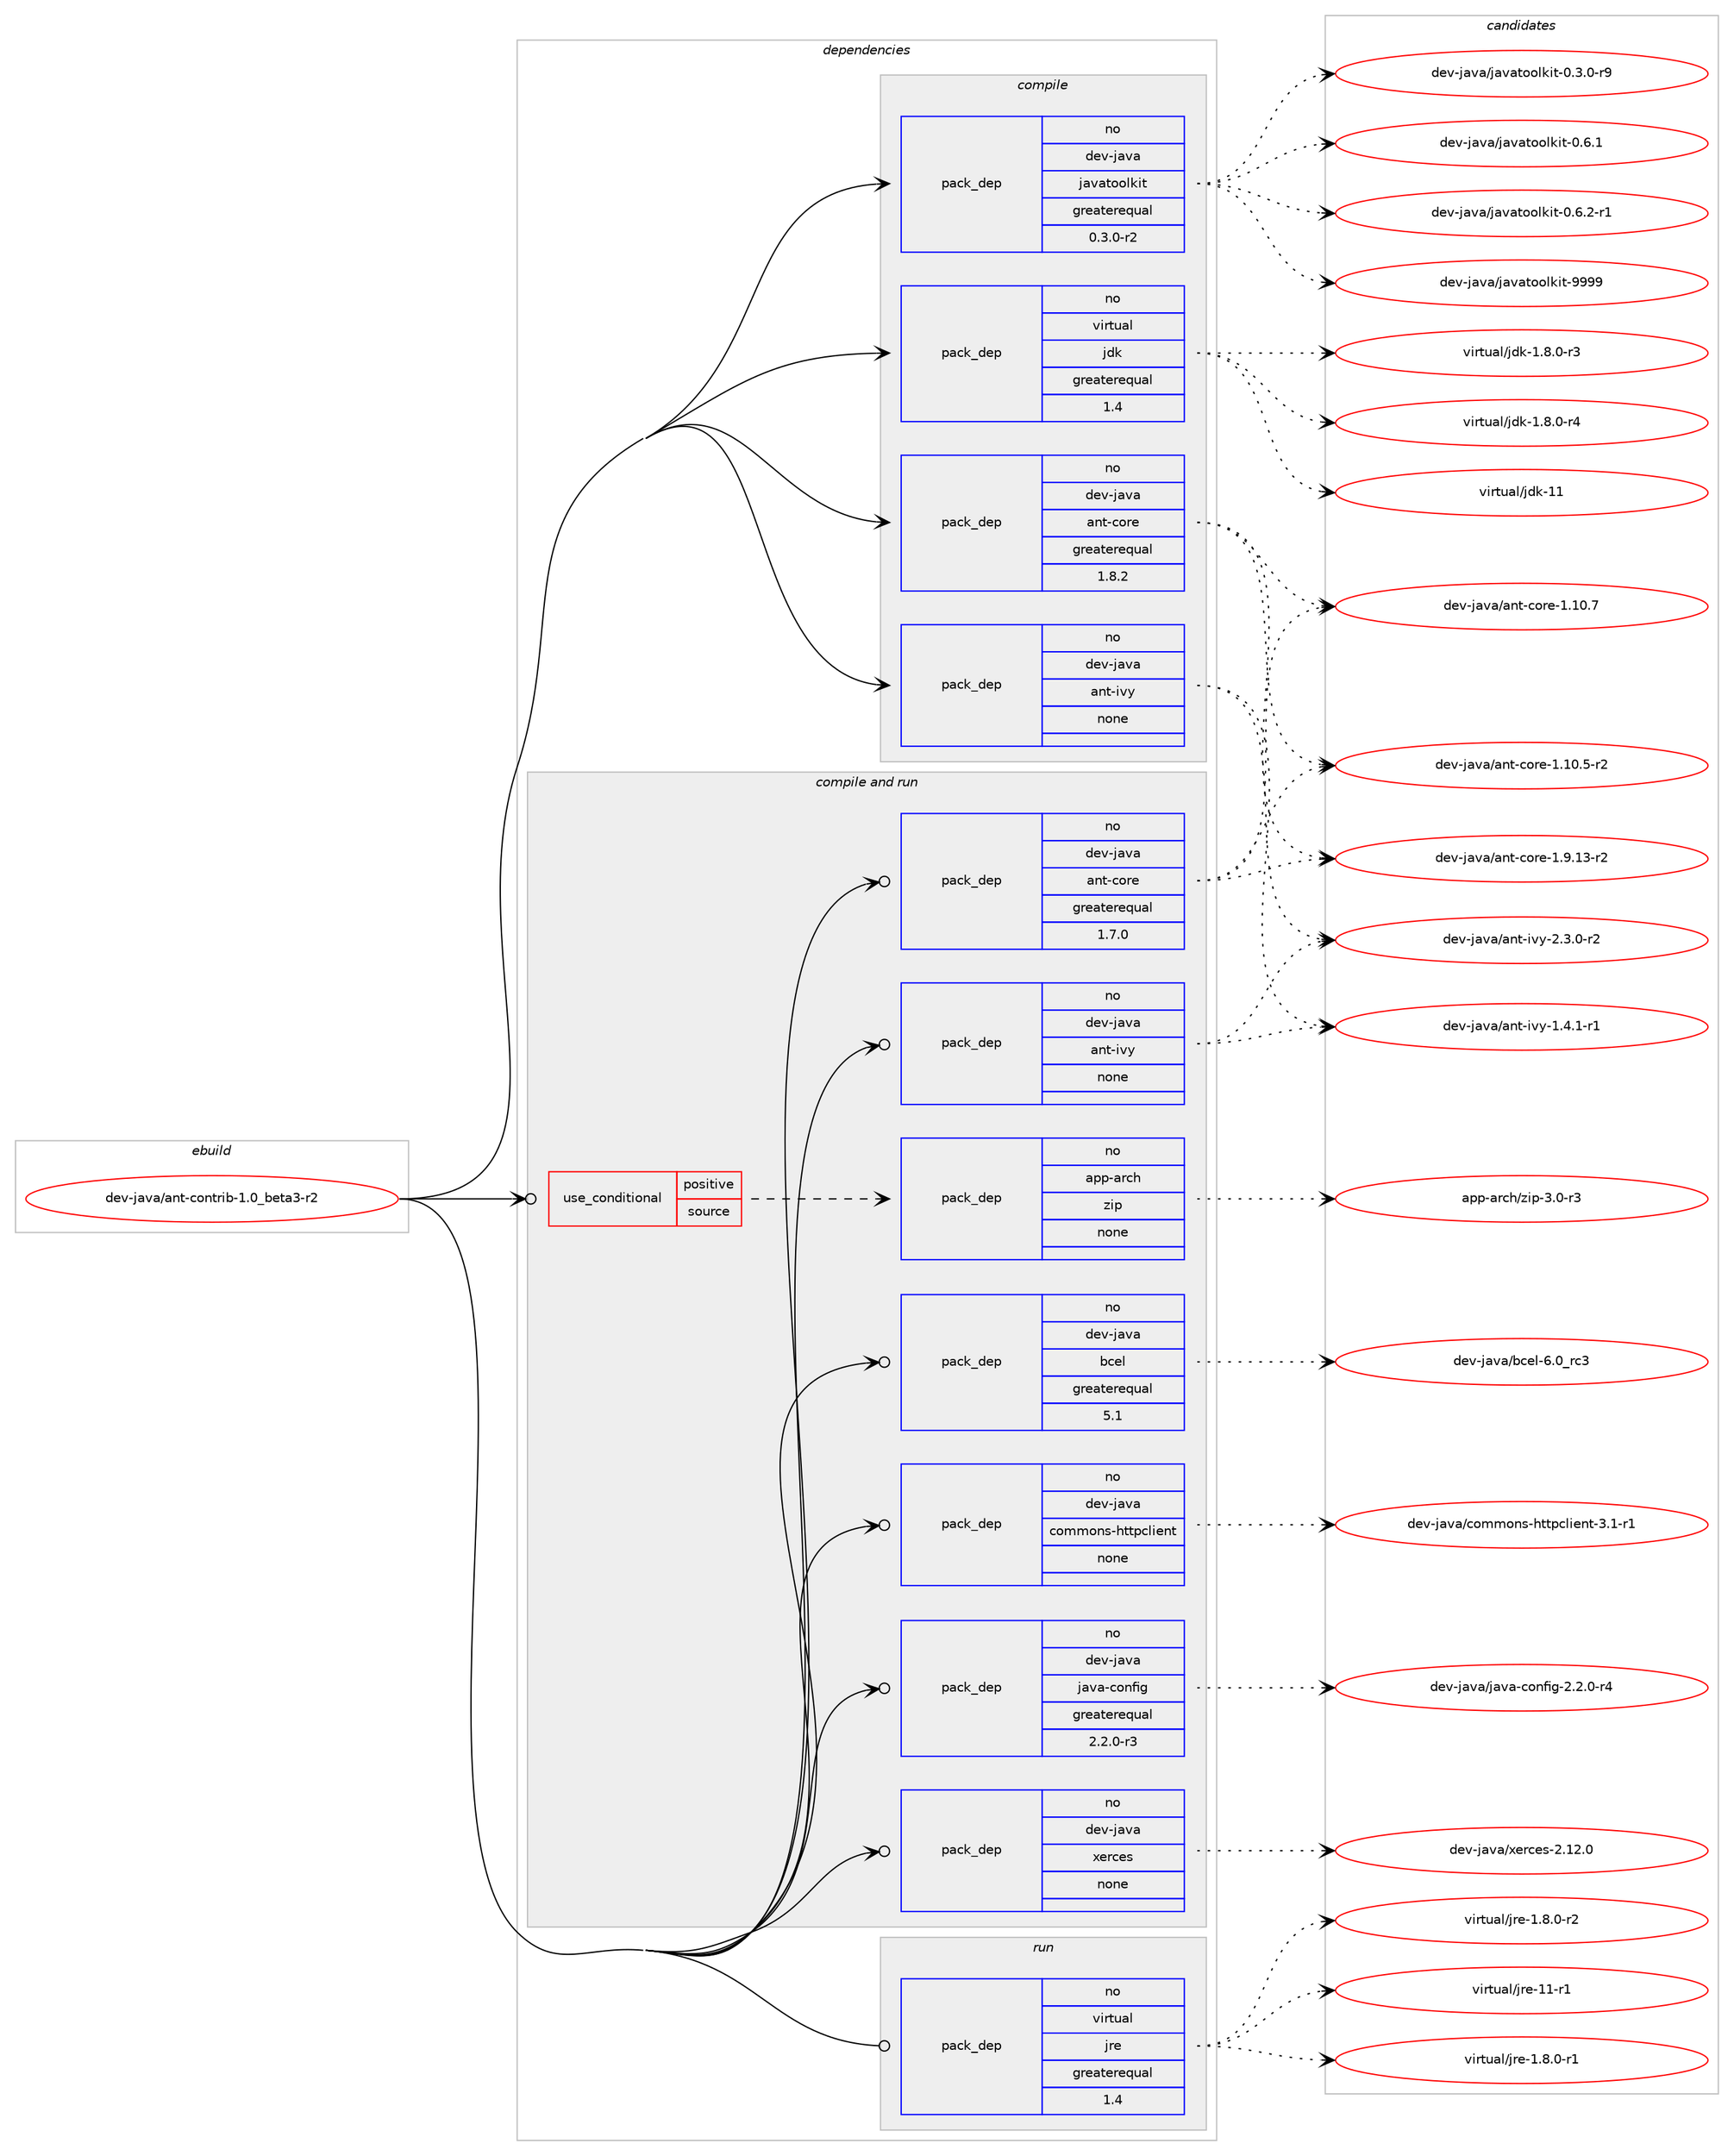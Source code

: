 digraph prolog {

# *************
# Graph options
# *************

newrank=true;
concentrate=true;
compound=true;
graph [rankdir=LR,fontname=Helvetica,fontsize=10,ranksep=1.5];#, ranksep=2.5, nodesep=0.2];
edge  [arrowhead=vee];
node  [fontname=Helvetica,fontsize=10];

# **********
# The ebuild
# **********

subgraph cluster_leftcol {
color=gray;
rank=same;
label=<<i>ebuild</i>>;
id [label="dev-java/ant-contrib-1.0_beta3-r2", color=red, width=4, href="../dev-java/ant-contrib-1.0_beta3-r2.svg"];
}

# ****************
# The dependencies
# ****************

subgraph cluster_midcol {
color=gray;
label=<<i>dependencies</i>>;
subgraph cluster_compile {
fillcolor="#eeeeee";
style=filled;
label=<<i>compile</i>>;
subgraph pack411029 {
dependency550747 [label=<<TABLE BORDER="0" CELLBORDER="1" CELLSPACING="0" CELLPADDING="4" WIDTH="220"><TR><TD ROWSPAN="6" CELLPADDING="30">pack_dep</TD></TR><TR><TD WIDTH="110">no</TD></TR><TR><TD>dev-java</TD></TR><TR><TD>ant-core</TD></TR><TR><TD>greaterequal</TD></TR><TR><TD>1.8.2</TD></TR></TABLE>>, shape=none, color=blue];
}
id:e -> dependency550747:w [weight=20,style="solid",arrowhead="vee"];
subgraph pack411030 {
dependency550748 [label=<<TABLE BORDER="0" CELLBORDER="1" CELLSPACING="0" CELLPADDING="4" WIDTH="220"><TR><TD ROWSPAN="6" CELLPADDING="30">pack_dep</TD></TR><TR><TD WIDTH="110">no</TD></TR><TR><TD>dev-java</TD></TR><TR><TD>ant-ivy</TD></TR><TR><TD>none</TD></TR><TR><TD></TD></TR></TABLE>>, shape=none, color=blue];
}
id:e -> dependency550748:w [weight=20,style="solid",arrowhead="vee"];
subgraph pack411031 {
dependency550749 [label=<<TABLE BORDER="0" CELLBORDER="1" CELLSPACING="0" CELLPADDING="4" WIDTH="220"><TR><TD ROWSPAN="6" CELLPADDING="30">pack_dep</TD></TR><TR><TD WIDTH="110">no</TD></TR><TR><TD>dev-java</TD></TR><TR><TD>javatoolkit</TD></TR><TR><TD>greaterequal</TD></TR><TR><TD>0.3.0-r2</TD></TR></TABLE>>, shape=none, color=blue];
}
id:e -> dependency550749:w [weight=20,style="solid",arrowhead="vee"];
subgraph pack411032 {
dependency550750 [label=<<TABLE BORDER="0" CELLBORDER="1" CELLSPACING="0" CELLPADDING="4" WIDTH="220"><TR><TD ROWSPAN="6" CELLPADDING="30">pack_dep</TD></TR><TR><TD WIDTH="110">no</TD></TR><TR><TD>virtual</TD></TR><TR><TD>jdk</TD></TR><TR><TD>greaterequal</TD></TR><TR><TD>1.4</TD></TR></TABLE>>, shape=none, color=blue];
}
id:e -> dependency550750:w [weight=20,style="solid",arrowhead="vee"];
}
subgraph cluster_compileandrun {
fillcolor="#eeeeee";
style=filled;
label=<<i>compile and run</i>>;
subgraph cond128548 {
dependency550751 [label=<<TABLE BORDER="0" CELLBORDER="1" CELLSPACING="0" CELLPADDING="4"><TR><TD ROWSPAN="3" CELLPADDING="10">use_conditional</TD></TR><TR><TD>positive</TD></TR><TR><TD>source</TD></TR></TABLE>>, shape=none, color=red];
subgraph pack411033 {
dependency550752 [label=<<TABLE BORDER="0" CELLBORDER="1" CELLSPACING="0" CELLPADDING="4" WIDTH="220"><TR><TD ROWSPAN="6" CELLPADDING="30">pack_dep</TD></TR><TR><TD WIDTH="110">no</TD></TR><TR><TD>app-arch</TD></TR><TR><TD>zip</TD></TR><TR><TD>none</TD></TR><TR><TD></TD></TR></TABLE>>, shape=none, color=blue];
}
dependency550751:e -> dependency550752:w [weight=20,style="dashed",arrowhead="vee"];
}
id:e -> dependency550751:w [weight=20,style="solid",arrowhead="odotvee"];
subgraph pack411034 {
dependency550753 [label=<<TABLE BORDER="0" CELLBORDER="1" CELLSPACING="0" CELLPADDING="4" WIDTH="220"><TR><TD ROWSPAN="6" CELLPADDING="30">pack_dep</TD></TR><TR><TD WIDTH="110">no</TD></TR><TR><TD>dev-java</TD></TR><TR><TD>ant-core</TD></TR><TR><TD>greaterequal</TD></TR><TR><TD>1.7.0</TD></TR></TABLE>>, shape=none, color=blue];
}
id:e -> dependency550753:w [weight=20,style="solid",arrowhead="odotvee"];
subgraph pack411035 {
dependency550754 [label=<<TABLE BORDER="0" CELLBORDER="1" CELLSPACING="0" CELLPADDING="4" WIDTH="220"><TR><TD ROWSPAN="6" CELLPADDING="30">pack_dep</TD></TR><TR><TD WIDTH="110">no</TD></TR><TR><TD>dev-java</TD></TR><TR><TD>ant-ivy</TD></TR><TR><TD>none</TD></TR><TR><TD></TD></TR></TABLE>>, shape=none, color=blue];
}
id:e -> dependency550754:w [weight=20,style="solid",arrowhead="odotvee"];
subgraph pack411036 {
dependency550755 [label=<<TABLE BORDER="0" CELLBORDER="1" CELLSPACING="0" CELLPADDING="4" WIDTH="220"><TR><TD ROWSPAN="6" CELLPADDING="30">pack_dep</TD></TR><TR><TD WIDTH="110">no</TD></TR><TR><TD>dev-java</TD></TR><TR><TD>bcel</TD></TR><TR><TD>greaterequal</TD></TR><TR><TD>5.1</TD></TR></TABLE>>, shape=none, color=blue];
}
id:e -> dependency550755:w [weight=20,style="solid",arrowhead="odotvee"];
subgraph pack411037 {
dependency550756 [label=<<TABLE BORDER="0" CELLBORDER="1" CELLSPACING="0" CELLPADDING="4" WIDTH="220"><TR><TD ROWSPAN="6" CELLPADDING="30">pack_dep</TD></TR><TR><TD WIDTH="110">no</TD></TR><TR><TD>dev-java</TD></TR><TR><TD>commons-httpclient</TD></TR><TR><TD>none</TD></TR><TR><TD></TD></TR></TABLE>>, shape=none, color=blue];
}
id:e -> dependency550756:w [weight=20,style="solid",arrowhead="odotvee"];
subgraph pack411038 {
dependency550757 [label=<<TABLE BORDER="0" CELLBORDER="1" CELLSPACING="0" CELLPADDING="4" WIDTH="220"><TR><TD ROWSPAN="6" CELLPADDING="30">pack_dep</TD></TR><TR><TD WIDTH="110">no</TD></TR><TR><TD>dev-java</TD></TR><TR><TD>java-config</TD></TR><TR><TD>greaterequal</TD></TR><TR><TD>2.2.0-r3</TD></TR></TABLE>>, shape=none, color=blue];
}
id:e -> dependency550757:w [weight=20,style="solid",arrowhead="odotvee"];
subgraph pack411039 {
dependency550758 [label=<<TABLE BORDER="0" CELLBORDER="1" CELLSPACING="0" CELLPADDING="4" WIDTH="220"><TR><TD ROWSPAN="6" CELLPADDING="30">pack_dep</TD></TR><TR><TD WIDTH="110">no</TD></TR><TR><TD>dev-java</TD></TR><TR><TD>xerces</TD></TR><TR><TD>none</TD></TR><TR><TD></TD></TR></TABLE>>, shape=none, color=blue];
}
id:e -> dependency550758:w [weight=20,style="solid",arrowhead="odotvee"];
}
subgraph cluster_run {
fillcolor="#eeeeee";
style=filled;
label=<<i>run</i>>;
subgraph pack411040 {
dependency550759 [label=<<TABLE BORDER="0" CELLBORDER="1" CELLSPACING="0" CELLPADDING="4" WIDTH="220"><TR><TD ROWSPAN="6" CELLPADDING="30">pack_dep</TD></TR><TR><TD WIDTH="110">no</TD></TR><TR><TD>virtual</TD></TR><TR><TD>jre</TD></TR><TR><TD>greaterequal</TD></TR><TR><TD>1.4</TD></TR></TABLE>>, shape=none, color=blue];
}
id:e -> dependency550759:w [weight=20,style="solid",arrowhead="odot"];
}
}

# **************
# The candidates
# **************

subgraph cluster_choices {
rank=same;
color=gray;
label=<<i>candidates</i>>;

subgraph choice411029 {
color=black;
nodesep=1;
choice10010111845106971189747971101164599111114101454946494846534511450 [label="dev-java/ant-core-1.10.5-r2", color=red, width=4,href="../dev-java/ant-core-1.10.5-r2.svg"];
choice1001011184510697118974797110116459911111410145494649484655 [label="dev-java/ant-core-1.10.7", color=red, width=4,href="../dev-java/ant-core-1.10.7.svg"];
choice10010111845106971189747971101164599111114101454946574649514511450 [label="dev-java/ant-core-1.9.13-r2", color=red, width=4,href="../dev-java/ant-core-1.9.13-r2.svg"];
dependency550747:e -> choice10010111845106971189747971101164599111114101454946494846534511450:w [style=dotted,weight="100"];
dependency550747:e -> choice1001011184510697118974797110116459911111410145494649484655:w [style=dotted,weight="100"];
dependency550747:e -> choice10010111845106971189747971101164599111114101454946574649514511450:w [style=dotted,weight="100"];
}
subgraph choice411030 {
color=black;
nodesep=1;
choice1001011184510697118974797110116451051181214549465246494511449 [label="dev-java/ant-ivy-1.4.1-r1", color=red, width=4,href="../dev-java/ant-ivy-1.4.1-r1.svg"];
choice1001011184510697118974797110116451051181214550465146484511450 [label="dev-java/ant-ivy-2.3.0-r2", color=red, width=4,href="../dev-java/ant-ivy-2.3.0-r2.svg"];
dependency550748:e -> choice1001011184510697118974797110116451051181214549465246494511449:w [style=dotted,weight="100"];
dependency550748:e -> choice1001011184510697118974797110116451051181214550465146484511450:w [style=dotted,weight="100"];
}
subgraph choice411031 {
color=black;
nodesep=1;
choice1001011184510697118974710697118971161111111081071051164548465146484511457 [label="dev-java/javatoolkit-0.3.0-r9", color=red, width=4,href="../dev-java/javatoolkit-0.3.0-r9.svg"];
choice100101118451069711897471069711897116111111108107105116454846544649 [label="dev-java/javatoolkit-0.6.1", color=red, width=4,href="../dev-java/javatoolkit-0.6.1.svg"];
choice1001011184510697118974710697118971161111111081071051164548465446504511449 [label="dev-java/javatoolkit-0.6.2-r1", color=red, width=4,href="../dev-java/javatoolkit-0.6.2-r1.svg"];
choice1001011184510697118974710697118971161111111081071051164557575757 [label="dev-java/javatoolkit-9999", color=red, width=4,href="../dev-java/javatoolkit-9999.svg"];
dependency550749:e -> choice1001011184510697118974710697118971161111111081071051164548465146484511457:w [style=dotted,weight="100"];
dependency550749:e -> choice100101118451069711897471069711897116111111108107105116454846544649:w [style=dotted,weight="100"];
dependency550749:e -> choice1001011184510697118974710697118971161111111081071051164548465446504511449:w [style=dotted,weight="100"];
dependency550749:e -> choice1001011184510697118974710697118971161111111081071051164557575757:w [style=dotted,weight="100"];
}
subgraph choice411032 {
color=black;
nodesep=1;
choice11810511411611797108471061001074549465646484511451 [label="virtual/jdk-1.8.0-r3", color=red, width=4,href="../virtual/jdk-1.8.0-r3.svg"];
choice11810511411611797108471061001074549465646484511452 [label="virtual/jdk-1.8.0-r4", color=red, width=4,href="../virtual/jdk-1.8.0-r4.svg"];
choice1181051141161179710847106100107454949 [label="virtual/jdk-11", color=red, width=4,href="../virtual/jdk-11.svg"];
dependency550750:e -> choice11810511411611797108471061001074549465646484511451:w [style=dotted,weight="100"];
dependency550750:e -> choice11810511411611797108471061001074549465646484511452:w [style=dotted,weight="100"];
dependency550750:e -> choice1181051141161179710847106100107454949:w [style=dotted,weight="100"];
}
subgraph choice411033 {
color=black;
nodesep=1;
choice9711211245971149910447122105112455146484511451 [label="app-arch/zip-3.0-r3", color=red, width=4,href="../app-arch/zip-3.0-r3.svg"];
dependency550752:e -> choice9711211245971149910447122105112455146484511451:w [style=dotted,weight="100"];
}
subgraph choice411034 {
color=black;
nodesep=1;
choice10010111845106971189747971101164599111114101454946494846534511450 [label="dev-java/ant-core-1.10.5-r2", color=red, width=4,href="../dev-java/ant-core-1.10.5-r2.svg"];
choice1001011184510697118974797110116459911111410145494649484655 [label="dev-java/ant-core-1.10.7", color=red, width=4,href="../dev-java/ant-core-1.10.7.svg"];
choice10010111845106971189747971101164599111114101454946574649514511450 [label="dev-java/ant-core-1.9.13-r2", color=red, width=4,href="../dev-java/ant-core-1.9.13-r2.svg"];
dependency550753:e -> choice10010111845106971189747971101164599111114101454946494846534511450:w [style=dotted,weight="100"];
dependency550753:e -> choice1001011184510697118974797110116459911111410145494649484655:w [style=dotted,weight="100"];
dependency550753:e -> choice10010111845106971189747971101164599111114101454946574649514511450:w [style=dotted,weight="100"];
}
subgraph choice411035 {
color=black;
nodesep=1;
choice1001011184510697118974797110116451051181214549465246494511449 [label="dev-java/ant-ivy-1.4.1-r1", color=red, width=4,href="../dev-java/ant-ivy-1.4.1-r1.svg"];
choice1001011184510697118974797110116451051181214550465146484511450 [label="dev-java/ant-ivy-2.3.0-r2", color=red, width=4,href="../dev-java/ant-ivy-2.3.0-r2.svg"];
dependency550754:e -> choice1001011184510697118974797110116451051181214549465246494511449:w [style=dotted,weight="100"];
dependency550754:e -> choice1001011184510697118974797110116451051181214550465146484511450:w [style=dotted,weight="100"];
}
subgraph choice411036 {
color=black;
nodesep=1;
choice10010111845106971189747989910110845544648951149951 [label="dev-java/bcel-6.0_rc3", color=red, width=4,href="../dev-java/bcel-6.0_rc3.svg"];
dependency550755:e -> choice10010111845106971189747989910110845544648951149951:w [style=dotted,weight="100"];
}
subgraph choice411037 {
color=black;
nodesep=1;
choice10010111845106971189747991111091091111101154510411611611299108105101110116455146494511449 [label="dev-java/commons-httpclient-3.1-r1", color=red, width=4,href="../dev-java/commons-httpclient-3.1-r1.svg"];
dependency550756:e -> choice10010111845106971189747991111091091111101154510411611611299108105101110116455146494511449:w [style=dotted,weight="100"];
}
subgraph choice411038 {
color=black;
nodesep=1;
choice10010111845106971189747106971189745991111101021051034550465046484511452 [label="dev-java/java-config-2.2.0-r4", color=red, width=4,href="../dev-java/java-config-2.2.0-r4.svg"];
dependency550757:e -> choice10010111845106971189747106971189745991111101021051034550465046484511452:w [style=dotted,weight="100"];
}
subgraph choice411039 {
color=black;
nodesep=1;
choice100101118451069711897471201011149910111545504649504648 [label="dev-java/xerces-2.12.0", color=red, width=4,href="../dev-java/xerces-2.12.0.svg"];
dependency550758:e -> choice100101118451069711897471201011149910111545504649504648:w [style=dotted,weight="100"];
}
subgraph choice411040 {
color=black;
nodesep=1;
choice11810511411611797108471061141014549465646484511449 [label="virtual/jre-1.8.0-r1", color=red, width=4,href="../virtual/jre-1.8.0-r1.svg"];
choice11810511411611797108471061141014549465646484511450 [label="virtual/jre-1.8.0-r2", color=red, width=4,href="../virtual/jre-1.8.0-r2.svg"];
choice11810511411611797108471061141014549494511449 [label="virtual/jre-11-r1", color=red, width=4,href="../virtual/jre-11-r1.svg"];
dependency550759:e -> choice11810511411611797108471061141014549465646484511449:w [style=dotted,weight="100"];
dependency550759:e -> choice11810511411611797108471061141014549465646484511450:w [style=dotted,weight="100"];
dependency550759:e -> choice11810511411611797108471061141014549494511449:w [style=dotted,weight="100"];
}
}

}
